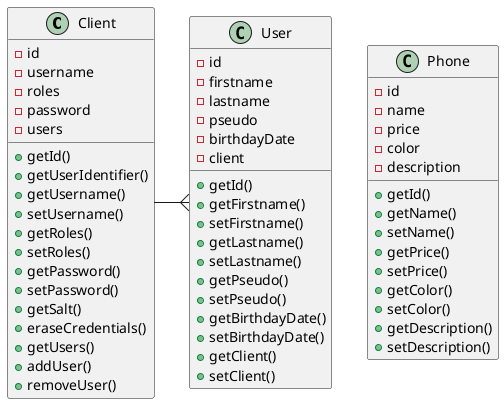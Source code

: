 @startuml
'https://plantuml.com/class-diagram

class Client {
    -id
    -username
    -roles
    -password
    -users
    +getId()
    +getUserIdentifier()
    +getUsername()
    +setUsername()
    +getRoles()
    +setRoles()
    +getPassword()
    +setPassword()
    +getSalt()
    +eraseCredentials()
    +getUsers()
    +addUser()
    +removeUser()
}

class Phone {
    -id
    -name
    -price
    -color
    -description
    +getId()
    +getName()
    +setName()
    +getPrice()
    +setPrice()
    +getColor()
    +setColor()
    +getDescription()
    +setDescription()
}

class User {
    -id
    -firstname
    -lastname
    -pseudo
    -birthdayDate
    -client
    +getId()
    +getFirstname()
    +setFirstname()
    +getLastname()
    +setLastname()
    +getPseudo()
    +setPseudo()
    +getBirthdayDate()
    +setBirthdayDate()
    +getClient()
    +setClient()
}

Client -{ User

@enduml
